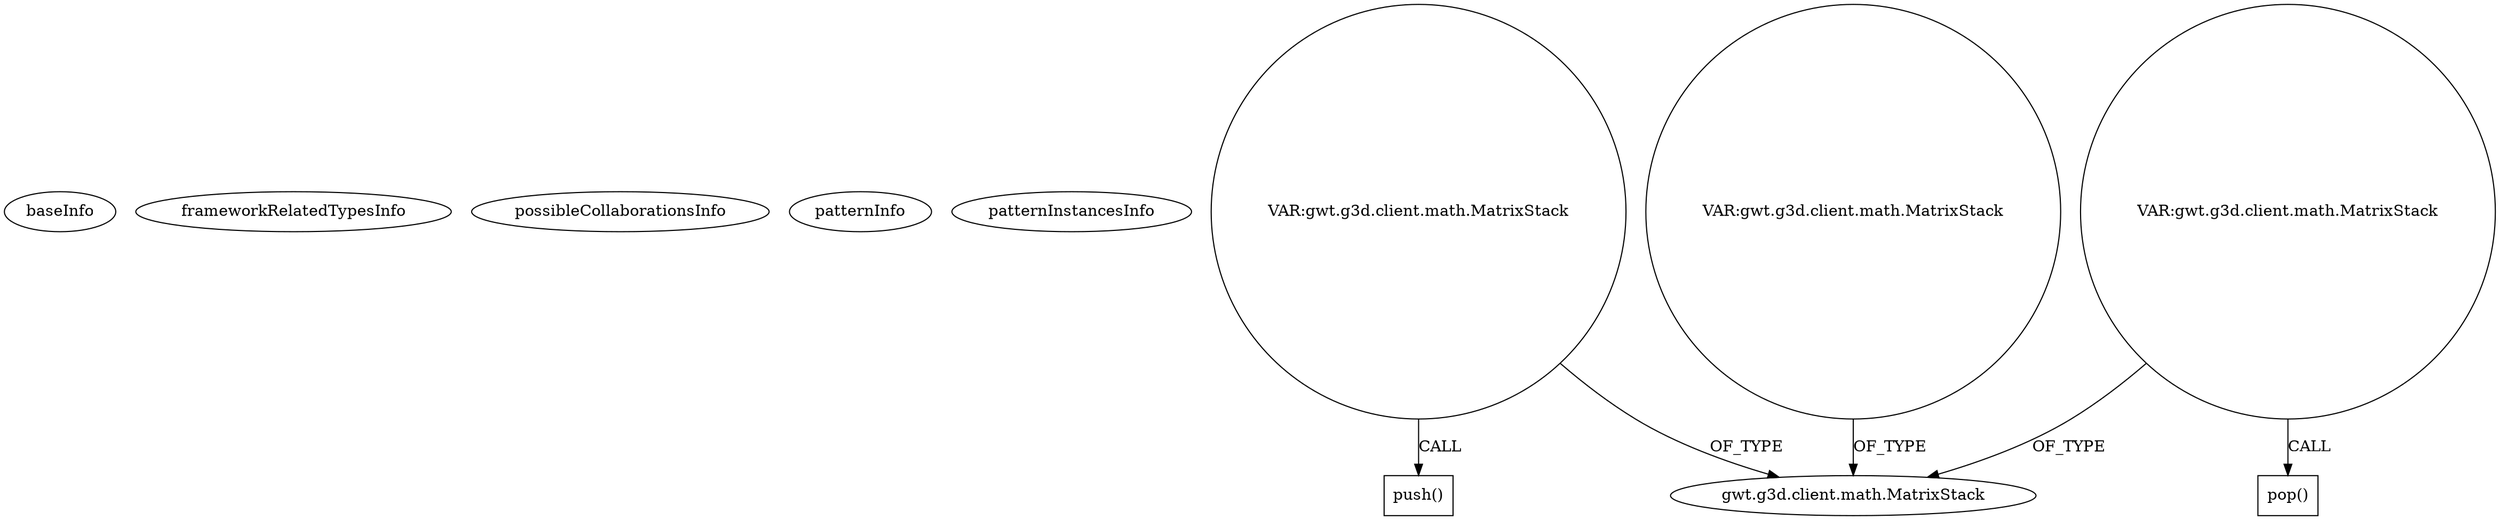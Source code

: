 digraph {
baseInfo[graphId=2019,category="pattern",isAnonymous=false,possibleRelation=false]
frameworkRelatedTypesInfo[]
possibleCollaborationsInfo[]
patternInfo[frequency=2.0,patternRootClient=null]
patternInstancesInfo[0="pkamenarsky-ocean~/pkamenarsky-ocean/ocean-master/src/com/eleven/client/gl/GL_hl.java~GL_hl~4312",1="pkamenarsky-ocean~/pkamenarsky-ocean/ocean-master/src/com/eleven/client/gl/GL_hl.java~void onModuleLoad()~4317"]
57[label="gwt.g3d.client.math.MatrixStack",vertexType="FRAMEWORK_CLASS_TYPE",isFrameworkType=false]
159[label="VAR:gwt.g3d.client.math.MatrixStack",vertexType="VARIABLE_EXPRESION",isFrameworkType=false,shape=circle]
160[label="push()",vertexType="INSIDE_CALL",isFrameworkType=false,shape=box]
118[label="VAR:gwt.g3d.client.math.MatrixStack",vertexType="VARIABLE_EXPRESION",isFrameworkType=false,shape=circle]
119[label="pop()",vertexType="INSIDE_CALL",isFrameworkType=false,shape=box]
55[label="VAR:gwt.g3d.client.math.MatrixStack",vertexType="VARIABLE_EXPRESION",isFrameworkType=false,shape=circle]
159->57[label="OF_TYPE"]
159->160[label="CALL"]
118->119[label="CALL"]
55->57[label="OF_TYPE"]
118->57[label="OF_TYPE"]
}

